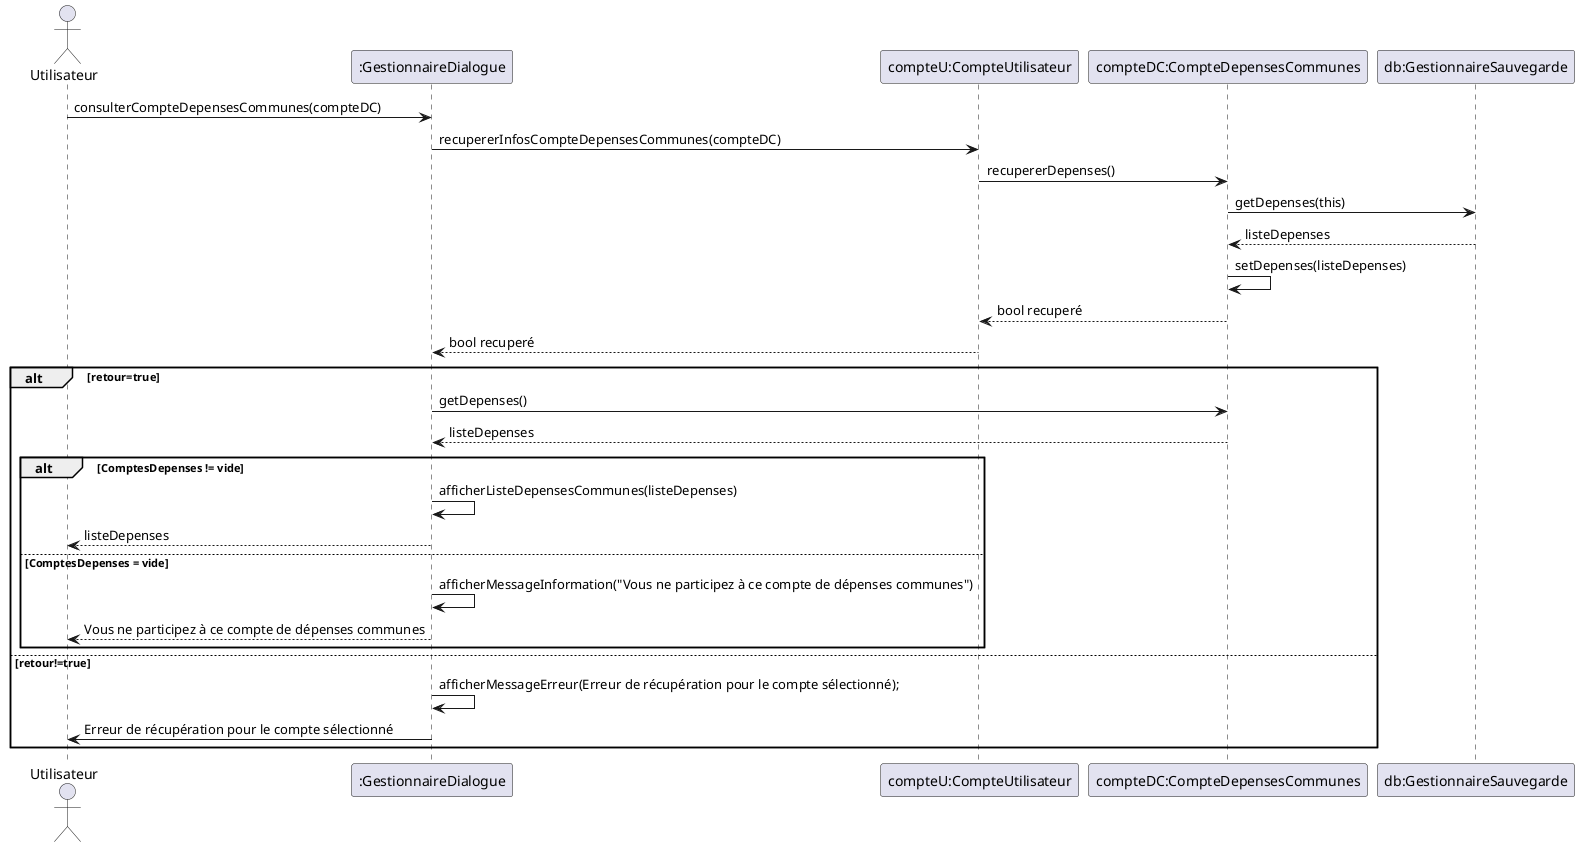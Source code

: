 @startuml  Consulter un compte de dépenses

actor "Utilisateur" as us
participant ":GestionnaireDialogue" as gd
participant "compteU:CompteUtilisateur" as cu
participant "compteDC:CompteDepensesCommunes" as cd
participant "db:GestionnaireSauvegarde" as gs

us 	-> 	gd 	: consulterCompteDepensesCommunes(compteDC)
gd 	-> 	cu 	: recupererInfosCompteDepensesCommunes(compteDC)
cu 	-> cd 	: recupererDepenses()
cd 	->	gs 	: getDepenses(this)
gs 	--> cd 	: listeDepenses
cd 	-> 	cd 	: setDepenses(listeDepenses)
cd 	--> cu 	: bool recuperé
cu 	--> gd 	: bool recuperé
alt retour=true
' TODO Verifier que la récupération a marché avant de continuer
gd 	-> 	cd 	: getDepenses()
cd 	--> gd 	: listeDepenses
alt ComptesDepenses != vide
gd 	->	gd 	: afficherListeDepensesCommunes(listeDepenses)
gd 	-->	us 	: listeDepenses
else ComptesDepenses = vide
gd 	-> 	gd  : afficherMessageInformation("Vous ne participez à ce compte de dépenses communes")
gd 	-->	us 	: Vous ne participez à ce compte de dépenses communes
end
else retour!=true
gd -> gd : afficherMessageErreur(Erreur de récupération pour le compte sélectionné);
gd -> us : Erreur de récupération pour le compte sélectionné
end
@enduml